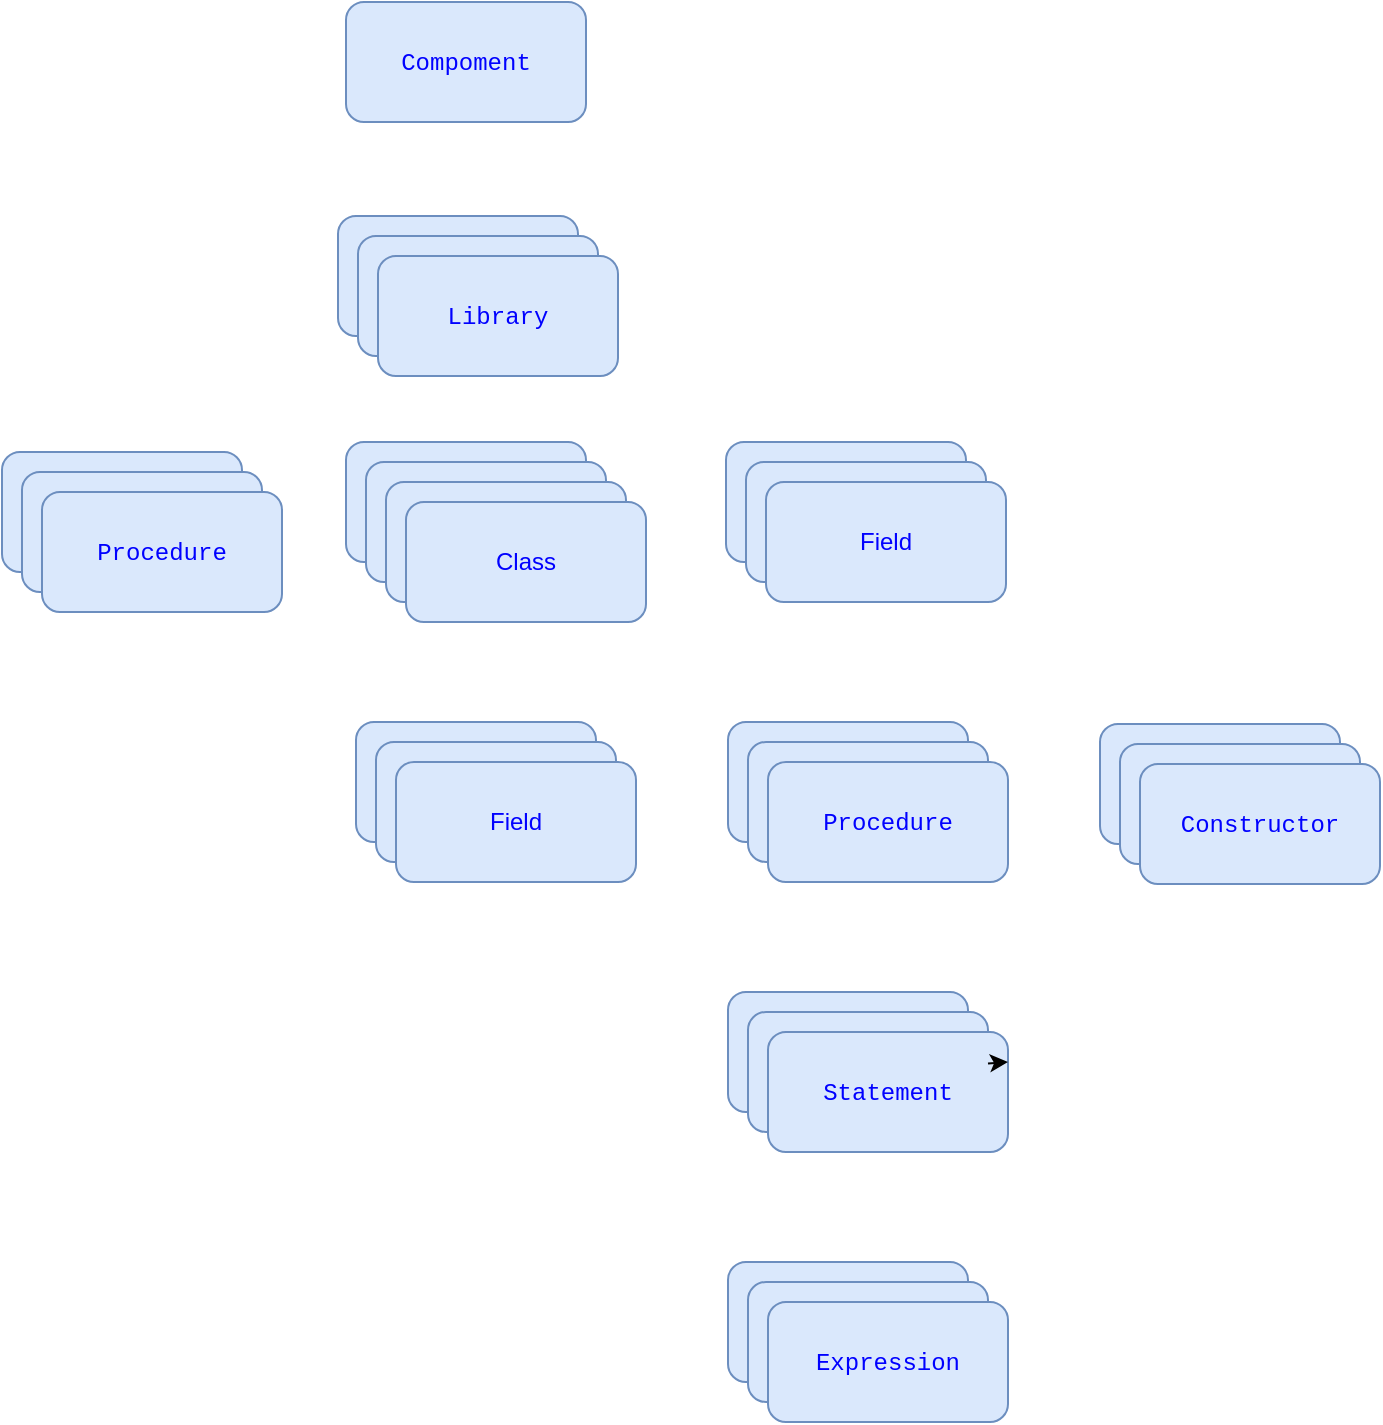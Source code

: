 <mxfile>
    <diagram id="S3u-OM8DW-YHULPLSOBf" name="第 1 页">
        <mxGraphModel dx="653" dy="444" grid="1" gridSize="10" guides="1" tooltips="1" connect="1" arrows="1" fold="1" page="1" pageScale="1" pageWidth="827" pageHeight="1169" math="0" shadow="0">
            <root>
                <mxCell id="0"/>
                <mxCell id="1" parent="0"/>
                <mxCell id="2" value="&lt;div style=&quot;font-family: Menlo, Monaco, &amp;quot;Courier New&amp;quot;, monospace; line-height: 18px;&quot;&gt;&lt;span style=&quot;&quot;&gt;Compoment&lt;/span&gt;&lt;/div&gt;" style="rounded=1;whiteSpace=wrap;html=1;fillColor=#dae8fc;strokeColor=#6c8ebf;fontColor=#0000FF;labelBackgroundColor=none;" vertex="1" parent="1">
                    <mxGeometry x="330" y="50" width="120" height="60" as="geometry"/>
                </mxCell>
                <mxCell id="60" value="&lt;div style=&quot;font-family: Menlo, Monaco, &amp;quot;Courier New&amp;quot;, monospace; line-height: 18px;&quot;&gt;Expression&lt;/div&gt;" style="rounded=1;whiteSpace=wrap;html=1;labelBackgroundColor=none;fillColor=#dae8fc;strokeColor=#6c8ebf;fontColor=#0000FF;movable=1;resizable=1;rotatable=1;deletable=1;editable=1;connectable=1;" vertex="1" parent="1">
                    <mxGeometry x="521" y="680" width="120" height="60" as="geometry"/>
                </mxCell>
                <mxCell id="61" value="&lt;div style=&quot;font-family: Menlo, Monaco, &amp;quot;Courier New&amp;quot;, monospace; line-height: 18px;&quot;&gt;Expression&lt;/div&gt;" style="rounded=1;whiteSpace=wrap;html=1;labelBackgroundColor=none;fillColor=#dae8fc;strokeColor=#6c8ebf;fontColor=#0000FF;movable=1;resizable=1;rotatable=1;deletable=1;editable=1;connectable=1;" vertex="1" parent="1">
                    <mxGeometry x="531" y="690" width="120" height="60" as="geometry"/>
                </mxCell>
                <mxCell id="62" value="&lt;div style=&quot;font-family: Menlo, Monaco, &amp;quot;Courier New&amp;quot;, monospace; line-height: 18px;&quot;&gt;Expression&lt;/div&gt;" style="rounded=1;whiteSpace=wrap;html=1;labelBackgroundColor=none;fillColor=#dae8fc;strokeColor=#6c8ebf;fontColor=#0000FF;movable=1;resizable=1;rotatable=1;deletable=1;editable=1;connectable=1;" vertex="1" parent="1">
                    <mxGeometry x="541" y="700" width="120" height="60" as="geometry"/>
                </mxCell>
                <mxCell id="73" value="" style="group" vertex="1" connectable="0" parent="1">
                    <mxGeometry x="326" y="157" width="140" height="80" as="geometry"/>
                </mxCell>
                <mxCell id="3" value="&lt;div style=&quot;font-family: Menlo, Monaco, &amp;quot;Courier New&amp;quot;, monospace; line-height: 18px;&quot;&gt;&lt;span style=&quot;&quot;&gt;Library&lt;/span&gt;&lt;/div&gt;" style="rounded=1;whiteSpace=wrap;html=1;fillColor=#dae8fc;strokeColor=#6c8ebf;fontColor=#0000FF;labelBackgroundColor=none;movable=1;resizable=1;rotatable=1;deletable=1;editable=1;connectable=1;" vertex="1" parent="73">
                    <mxGeometry width="120" height="60" as="geometry"/>
                </mxCell>
                <mxCell id="16" value="&lt;div style=&quot;font-family: Menlo, Monaco, &amp;quot;Courier New&amp;quot;, monospace; line-height: 18px;&quot;&gt;&lt;span style=&quot;&quot;&gt;Library&lt;/span&gt;&lt;/div&gt;" style="rounded=1;whiteSpace=wrap;html=1;fillColor=#dae8fc;strokeColor=#6c8ebf;fontColor=#0000FF;labelBackgroundColor=none;movable=1;resizable=1;rotatable=1;deletable=1;editable=1;connectable=1;" vertex="1" parent="73">
                    <mxGeometry x="10" y="10" width="120" height="60" as="geometry"/>
                </mxCell>
                <mxCell id="17" value="&lt;div style=&quot;font-family: Menlo, Monaco, &amp;quot;Courier New&amp;quot;, monospace; line-height: 18px;&quot;&gt;&lt;span style=&quot;&quot;&gt;Library&lt;/span&gt;&lt;/div&gt;" style="rounded=1;whiteSpace=wrap;html=1;fillColor=#dae8fc;strokeColor=#6c8ebf;fontColor=#0000FF;labelBackgroundColor=none;movable=1;resizable=1;rotatable=1;deletable=1;editable=1;connectable=1;" vertex="1" parent="73">
                    <mxGeometry x="20" y="20" width="120" height="60" as="geometry"/>
                </mxCell>
                <mxCell id="75" value="" style="group" vertex="1" connectable="0" parent="1">
                    <mxGeometry x="158" y="275" width="140" height="80" as="geometry"/>
                </mxCell>
                <mxCell id="25" value="&lt;div style=&quot;color: rgb(0, 0, 0); background-color: rgb(255, 255, 255); font-family: Menlo, Monaco, &amp;quot;Courier New&amp;quot;, monospace; line-height: 18px;&quot;&gt;&lt;span style=&quot;color: #267f99;&quot;&gt;Procedure&lt;/span&gt;&lt;/div&gt;" style="rounded=1;whiteSpace=wrap;html=1;labelBackgroundColor=none;fillColor=#dae8fc;strokeColor=#6c8ebf;fontColor=#0000FF;movable=1;resizable=1;rotatable=1;deletable=1;editable=1;connectable=1;container=0;" vertex="1" parent="75">
                    <mxGeometry width="120" height="60" as="geometry"/>
                </mxCell>
                <mxCell id="27" value="&lt;div style=&quot;color: rgb(0, 0, 0); background-color: rgb(255, 255, 255); font-family: Menlo, Monaco, &amp;quot;Courier New&amp;quot;, monospace; line-height: 18px;&quot;&gt;&lt;span style=&quot;color: #267f99;&quot;&gt;Procedure&lt;/span&gt;&lt;/div&gt;" style="rounded=1;whiteSpace=wrap;html=1;labelBackgroundColor=none;fillColor=#dae8fc;strokeColor=#6c8ebf;fontColor=#0000FF;movable=1;resizable=1;rotatable=1;deletable=1;editable=1;connectable=1;container=0;" vertex="1" parent="75">
                    <mxGeometry x="10" y="10" width="120" height="60" as="geometry"/>
                </mxCell>
                <mxCell id="28" value="&lt;div style=&quot;font-family: Menlo, Monaco, &amp;quot;Courier New&amp;quot;, monospace; line-height: 18px;&quot;&gt;Procedure&lt;/div&gt;" style="rounded=1;whiteSpace=wrap;html=1;labelBackgroundColor=none;fillColor=#dae8fc;strokeColor=#6c8ebf;fontColor=#0000FF;movable=1;resizable=1;rotatable=1;deletable=1;editable=1;connectable=1;container=0;" vertex="1" parent="75">
                    <mxGeometry x="20" y="20" width="120" height="60" as="geometry"/>
                </mxCell>
                <mxCell id="76" value="" style="group" vertex="1" connectable="0" parent="1">
                    <mxGeometry x="520" y="270" width="140" height="80" as="geometry"/>
                </mxCell>
                <mxCell id="33" value="" style="rounded=1;whiteSpace=wrap;html=1;labelBackgroundColor=none;fillColor=#dae8fc;strokeColor=#6c8ebf;" vertex="1" parent="76">
                    <mxGeometry width="120" height="60" as="geometry"/>
                </mxCell>
                <mxCell id="34" value="" style="rounded=1;whiteSpace=wrap;html=1;labelBackgroundColor=none;fillColor=#dae8fc;strokeColor=#6c8ebf;" vertex="1" parent="76">
                    <mxGeometry x="10" y="10" width="120" height="60" as="geometry"/>
                </mxCell>
                <mxCell id="35" value="Field" style="rounded=1;whiteSpace=wrap;html=1;labelBackgroundColor=none;fillColor=#dae8fc;strokeColor=#6c8ebf;fontColor=#0000FF;" vertex="1" parent="76">
                    <mxGeometry x="20" y="20" width="120" height="60" as="geometry"/>
                </mxCell>
                <mxCell id="77" value="" style="group;movable=1;resizable=1;rotatable=1;deletable=1;editable=1;connectable=1;" vertex="1" connectable="0" parent="1">
                    <mxGeometry x="330" y="270" width="150" height="90" as="geometry"/>
                </mxCell>
                <mxCell id="39" value="" style="rounded=1;whiteSpace=wrap;html=1;labelBackgroundColor=none;fillColor=#dae8fc;strokeColor=#6c8ebf;fontColor=#0000FF;movable=1;resizable=1;rotatable=1;deletable=1;editable=1;connectable=1;" vertex="1" parent="77">
                    <mxGeometry width="120" height="60" as="geometry"/>
                </mxCell>
                <mxCell id="40" value="" style="rounded=1;whiteSpace=wrap;html=1;labelBackgroundColor=none;fillColor=#dae8fc;strokeColor=#6c8ebf;fontColor=#0000FF;movable=1;resizable=1;rotatable=1;deletable=1;editable=1;connectable=1;" vertex="1" parent="77">
                    <mxGeometry x="10" y="10" width="120" height="60" as="geometry"/>
                </mxCell>
                <mxCell id="41" value="Class" style="rounded=1;whiteSpace=wrap;html=1;labelBackgroundColor=none;fillColor=#dae8fc;strokeColor=#6c8ebf;fontColor=#0000FF;movable=1;resizable=1;rotatable=1;deletable=1;editable=1;connectable=1;" vertex="1" parent="77">
                    <mxGeometry x="20" y="20" width="120" height="60" as="geometry"/>
                </mxCell>
                <mxCell id="42" value="Class" style="rounded=1;whiteSpace=wrap;html=1;labelBackgroundColor=none;fillColor=#dae8fc;strokeColor=#6c8ebf;fontColor=#0000FF;movable=1;resizable=1;rotatable=1;deletable=1;editable=1;connectable=1;" vertex="1" parent="77">
                    <mxGeometry x="30" y="30" width="120" height="60" as="geometry"/>
                </mxCell>
                <mxCell id="79" value="" style="group" vertex="1" connectable="0" parent="1">
                    <mxGeometry x="335" y="410" width="140" height="80" as="geometry"/>
                </mxCell>
                <mxCell id="43" value="Field" style="rounded=1;whiteSpace=wrap;html=1;labelBackgroundColor=none;fillColor=#dae8fc;strokeColor=#6c8ebf;fontColor=#0000FF;" vertex="1" parent="79">
                    <mxGeometry width="120" height="60" as="geometry"/>
                </mxCell>
                <mxCell id="44" value="Field" style="rounded=1;whiteSpace=wrap;html=1;labelBackgroundColor=none;fillColor=#dae8fc;strokeColor=#6c8ebf;fontColor=#0000FF;" vertex="1" parent="79">
                    <mxGeometry x="10" y="10" width="120" height="60" as="geometry"/>
                </mxCell>
                <mxCell id="45" value="Field" style="rounded=1;whiteSpace=wrap;html=1;labelBackgroundColor=none;fillColor=#dae8fc;strokeColor=#6c8ebf;fontColor=#0000FF;" vertex="1" parent="79">
                    <mxGeometry x="20" y="20" width="120" height="60" as="geometry"/>
                </mxCell>
                <mxCell id="80" value="" style="group" vertex="1" connectable="0" parent="1">
                    <mxGeometry x="521" y="410" width="140" height="80" as="geometry"/>
                </mxCell>
                <mxCell id="50" value="&lt;div style=&quot;font-family: Menlo, Monaco, &amp;quot;Courier New&amp;quot;, monospace; line-height: 18px;&quot;&gt;Procedure&lt;/div&gt;" style="rounded=1;whiteSpace=wrap;html=1;labelBackgroundColor=none;fillColor=#dae8fc;strokeColor=#6c8ebf;fontColor=#0000FF;movable=1;resizable=1;rotatable=1;deletable=1;editable=1;connectable=1;" vertex="1" parent="80">
                    <mxGeometry width="120" height="60" as="geometry"/>
                </mxCell>
                <mxCell id="51" value="&lt;div style=&quot;font-family: Menlo, Monaco, &amp;quot;Courier New&amp;quot;, monospace; line-height: 18px;&quot;&gt;Procedure&lt;/div&gt;" style="rounded=1;whiteSpace=wrap;html=1;labelBackgroundColor=none;fillColor=#dae8fc;strokeColor=#6c8ebf;fontColor=#0000FF;movable=1;resizable=1;rotatable=1;deletable=1;editable=1;connectable=1;" vertex="1" parent="80">
                    <mxGeometry x="10" y="10" width="120" height="60" as="geometry"/>
                </mxCell>
                <mxCell id="52" value="&lt;div style=&quot;font-family: Menlo, Monaco, &amp;quot;Courier New&amp;quot;, monospace; line-height: 18px;&quot;&gt;Procedure&lt;/div&gt;" style="rounded=1;whiteSpace=wrap;html=1;labelBackgroundColor=none;fillColor=#dae8fc;strokeColor=#6c8ebf;fontColor=#0000FF;movable=1;resizable=1;rotatable=1;deletable=1;editable=1;connectable=1;" vertex="1" parent="80">
                    <mxGeometry x="20" y="20" width="120" height="60" as="geometry"/>
                </mxCell>
                <mxCell id="81" value="" style="group" vertex="1" connectable="0" parent="1">
                    <mxGeometry x="707" y="411" width="140" height="80" as="geometry"/>
                </mxCell>
                <mxCell id="46" value="&lt;div style=&quot;font-family: Menlo, Monaco, &amp;quot;Courier New&amp;quot;, monospace; line-height: 18px;&quot;&gt;&lt;span style=&quot;&quot;&gt;Constructor&lt;/span&gt;&lt;/div&gt;" style="rounded=1;whiteSpace=wrap;html=1;labelBackgroundColor=none;fillColor=#dae8fc;strokeColor=#6c8ebf;fontColor=#0000FF;" vertex="1" parent="81">
                    <mxGeometry width="120" height="60" as="geometry"/>
                </mxCell>
                <mxCell id="53" value="&lt;div style=&quot;font-family: Menlo, Monaco, &amp;quot;Courier New&amp;quot;, monospace; line-height: 18px;&quot;&gt;&lt;span style=&quot;&quot;&gt;Constructor&lt;/span&gt;&lt;/div&gt;" style="rounded=1;whiteSpace=wrap;html=1;labelBackgroundColor=none;fillColor=#dae8fc;strokeColor=#6c8ebf;fontColor=#0000FF;" vertex="1" parent="81">
                    <mxGeometry x="10" y="10" width="120" height="60" as="geometry"/>
                </mxCell>
                <mxCell id="54" value="&lt;div style=&quot;font-family: Menlo, Monaco, &amp;quot;Courier New&amp;quot;, monospace; line-height: 18px;&quot;&gt;&lt;span style=&quot;&quot;&gt;Constructor&lt;/span&gt;&lt;/div&gt;" style="rounded=1;whiteSpace=wrap;html=1;labelBackgroundColor=none;fillColor=#dae8fc;strokeColor=#6c8ebf;fontColor=#0000FF;" vertex="1" parent="81">
                    <mxGeometry x="20" y="20" width="120" height="60" as="geometry"/>
                </mxCell>
                <mxCell id="82" value="" style="group" vertex="1" connectable="0" parent="1">
                    <mxGeometry x="521" y="545" width="140" height="80" as="geometry"/>
                </mxCell>
                <mxCell id="55" value="&lt;div style=&quot;font-family: Menlo, Monaco, &amp;quot;Courier New&amp;quot;, monospace; line-height: 18px;&quot;&gt;Statement&lt;/div&gt;" style="rounded=1;whiteSpace=wrap;html=1;labelBackgroundColor=none;fillColor=#dae8fc;strokeColor=#6c8ebf;fontColor=#0000FF;movable=1;resizable=1;rotatable=1;deletable=1;editable=1;connectable=1;" vertex="1" parent="82">
                    <mxGeometry width="120" height="60" as="geometry"/>
                </mxCell>
                <mxCell id="56" value="&lt;div style=&quot;font-family: Menlo, Monaco, &amp;quot;Courier New&amp;quot;, monospace; line-height: 18px;&quot;&gt;Statement&lt;/div&gt;" style="rounded=1;whiteSpace=wrap;html=1;labelBackgroundColor=none;fillColor=#dae8fc;strokeColor=#6c8ebf;fontColor=#0000FF;movable=1;resizable=1;rotatable=1;deletable=1;editable=1;connectable=1;" vertex="1" parent="82">
                    <mxGeometry x="10" y="10" width="120" height="60" as="geometry"/>
                </mxCell>
                <mxCell id="57" value="&lt;div style=&quot;font-family: Menlo, Monaco, &amp;quot;Courier New&amp;quot;, monospace; line-height: 18px;&quot;&gt;Statement&lt;/div&gt;" style="rounded=1;whiteSpace=wrap;html=1;labelBackgroundColor=none;fillColor=#dae8fc;strokeColor=#6c8ebf;fontColor=#0000FF;movable=1;resizable=1;rotatable=1;deletable=1;editable=1;connectable=1;" vertex="1" parent="82">
                    <mxGeometry x="20" y="20" width="120" height="60" as="geometry"/>
                </mxCell>
                <mxCell id="58" style="edgeStyle=none;html=1;entryX=1;entryY=0.25;entryDx=0;entryDy=0;fontColor=#0000FF;" edge="1" parent="82" source="56" target="57">
                    <mxGeometry relative="1" as="geometry"/>
                </mxCell>
            </root>
        </mxGraphModel>
    </diagram>
    <diagram id="jO2dMn3DWjY-6GfMLIXi" name="第 2 页">
        <mxGraphModel dx="653" dy="444" grid="0" gridSize="10" guides="0" tooltips="1" connect="1" arrows="1" fold="1" page="1" pageScale="1" pageWidth="827" pageHeight="1169" math="0" shadow="0">
            <root>
                <mxCell id="0"/>
                <mxCell id="1" parent="0"/>
                <mxCell id="j2aOFncPkLITPMFa66HH-1" value="Compoment" style="ellipse" vertex="1" parent="1">
                    <mxGeometry x="100" y="321" width="80" height="30" as="geometry"/>
                </mxCell>
                <mxCell id="j2aOFncPkLITPMFa66HH-2" value="LIbrary" style="rounded=1;" vertex="1" parent="1">
                    <mxGeometry x="230" y="321" width="80" height="30" as="geometry"/>
                </mxCell>
                <mxCell id="j2aOFncPkLITPMFa66HH-3" value="" style="edgeStyle=elbowEdgeStyle;elbow=horizontal;" edge="1" source="j2aOFncPkLITPMFa66HH-1" target="j2aOFncPkLITPMFa66HH-2" parent="1">
                    <mxGeometry relative="1" as="geometry"/>
                </mxCell>
                <mxCell id="j2aOFncPkLITPMFa66HH-4" value="Field" style="rounded=1;" vertex="1" parent="1">
                    <mxGeometry x="360" y="195" width="80" height="30" as="geometry"/>
                </mxCell>
                <mxCell id="j2aOFncPkLITPMFa66HH-5" value="" style="edgeStyle=elbowEdgeStyle;elbow=horizontal;" edge="1" source="j2aOFncPkLITPMFa66HH-2" target="j2aOFncPkLITPMFa66HH-4" parent="1">
                    <mxGeometry relative="1" as="geometry"/>
                </mxCell>
                <mxCell id="j2aOFncPkLITPMFa66HH-6" value="Class" style="rounded=1;" vertex="1" parent="1">
                    <mxGeometry x="360" y="321" width="80" height="30" as="geometry"/>
                </mxCell>
                <mxCell id="j2aOFncPkLITPMFa66HH-7" value="" style="edgeStyle=elbowEdgeStyle;elbow=horizontal;" edge="1" source="j2aOFncPkLITPMFa66HH-2" target="j2aOFncPkLITPMFa66HH-6" parent="1">
                    <mxGeometry relative="1" as="geometry"/>
                </mxCell>
                <mxCell id="j2aOFncPkLITPMFa66HH-8" value="Procedure" style="rounded=1;" vertex="1" parent="1">
                    <mxGeometry x="360" y="447" width="80" height="30" as="geometry"/>
                </mxCell>
                <mxCell id="j2aOFncPkLITPMFa66HH-9" value="" style="edgeStyle=elbowEdgeStyle;elbow=horizontal;" edge="1" source="j2aOFncPkLITPMFa66HH-2" target="j2aOFncPkLITPMFa66HH-8" parent="1">
                    <mxGeometry relative="1" as="geometry"/>
                </mxCell>
                <mxCell id="j2aOFncPkLITPMFa66HH-10" value="Field" style="rounded=1;" vertex="1" parent="1">
                    <mxGeometry x="490" y="251" width="80" height="30" as="geometry"/>
                </mxCell>
                <mxCell id="j2aOFncPkLITPMFa66HH-11" value="" style="edgeStyle=elbowEdgeStyle;elbow=horizontal;" edge="1" source="j2aOFncPkLITPMFa66HH-6" target="j2aOFncPkLITPMFa66HH-10" parent="1">
                    <mxGeometry relative="1" as="geometry"/>
                </mxCell>
                <mxCell id="j2aOFncPkLITPMFa66HH-12" value="Constructor" style="rounded=1;" vertex="1" parent="1">
                    <mxGeometry x="490" y="321" width="80" height="30" as="geometry"/>
                </mxCell>
                <mxCell id="j2aOFncPkLITPMFa66HH-13" value="" style="edgeStyle=elbowEdgeStyle;elbow=horizontal;" edge="1" source="j2aOFncPkLITPMFa66HH-6" target="j2aOFncPkLITPMFa66HH-12" parent="1">
                    <mxGeometry relative="1" as="geometry"/>
                </mxCell>
                <mxCell id="j2aOFncPkLITPMFa66HH-14" value="Procedure" style="rounded=1;" vertex="1" parent="1">
                    <mxGeometry x="490" y="391" width="80" height="30" as="geometry"/>
                </mxCell>
                <mxCell id="j2aOFncPkLITPMFa66HH-15" value="" style="edgeStyle=elbowEdgeStyle;elbow=horizontal;" edge="1" source="j2aOFncPkLITPMFa66HH-6" target="j2aOFncPkLITPMFa66HH-14" parent="1">
                    <mxGeometry relative="1" as="geometry"/>
                </mxCell>
                <mxCell id="j2aOFncPkLITPMFa66HH-16" value="Field" style="rounded=1;" vertex="1" parent="1">
                    <mxGeometry x="370" y="205" width="80" height="30" as="geometry"/>
                </mxCell>
                <mxCell id="j2aOFncPkLITPMFa66HH-17" value="Field" style="rounded=1;" vertex="1" parent="1">
                    <mxGeometry x="380" y="215" width="80" height="30" as="geometry"/>
                </mxCell>
                <mxCell id="j2aOFncPkLITPMFa66HH-18" value="LIbrary" style="rounded=1;" vertex="1" parent="1">
                    <mxGeometry x="240" y="331" width="80" height="30" as="geometry"/>
                </mxCell>
                <mxCell id="j2aOFncPkLITPMFa66HH-19" value="LIbrary" style="rounded=1;" vertex="1" parent="1">
                    <mxGeometry x="250" y="341" width="80" height="30" as="geometry"/>
                </mxCell>
                <mxCell id="j2aOFncPkLITPMFa66HH-20" value="Class" style="rounded=1;" vertex="1" parent="1">
                    <mxGeometry x="370" y="331" width="80" height="30" as="geometry"/>
                </mxCell>
                <mxCell id="j2aOFncPkLITPMFa66HH-21" value="Class" style="rounded=1;" vertex="1" parent="1">
                    <mxGeometry x="380" y="341" width="80" height="30" as="geometry"/>
                </mxCell>
                <mxCell id="j2aOFncPkLITPMFa66HH-22" value="Procedure" style="rounded=1;" vertex="1" parent="1">
                    <mxGeometry x="370" y="457" width="80" height="30" as="geometry"/>
                </mxCell>
                <mxCell id="j2aOFncPkLITPMFa66HH-23" value="Procedure" style="rounded=1;" vertex="1" parent="1">
                    <mxGeometry x="380" y="467" width="80" height="30" as="geometry"/>
                </mxCell>
                <mxCell id="j2aOFncPkLITPMFa66HH-24" value="Field" style="rounded=1;" vertex="1" parent="1">
                    <mxGeometry x="500" y="261" width="80" height="30" as="geometry"/>
                </mxCell>
                <mxCell id="j2aOFncPkLITPMFa66HH-25" value="Field" style="rounded=1;" vertex="1" parent="1">
                    <mxGeometry x="510" y="271" width="80" height="30" as="geometry"/>
                </mxCell>
                <mxCell id="j2aOFncPkLITPMFa66HH-26" value="Constructor" style="rounded=1;" vertex="1" parent="1">
                    <mxGeometry x="500" y="331" width="80" height="30" as="geometry"/>
                </mxCell>
                <mxCell id="j2aOFncPkLITPMFa66HH-27" value="Constructor" style="rounded=1;" vertex="1" parent="1">
                    <mxGeometry x="510" y="341" width="80" height="30" as="geometry"/>
                </mxCell>
                <mxCell id="j2aOFncPkLITPMFa66HH-28" value="Procedure" style="rounded=1;" vertex="1" parent="1">
                    <mxGeometry x="500" y="401" width="80" height="30" as="geometry"/>
                </mxCell>
                <mxCell id="j2aOFncPkLITPMFa66HH-29" value="Procedure" style="rounded=1;" vertex="1" parent="1">
                    <mxGeometry x="510" y="411" width="80" height="30" as="geometry"/>
                </mxCell>
            </root>
        </mxGraphModel>
    </diagram>
    <diagram id="poyl5tbWWGR0qUlk_YM3" name="第 3 页">
        <mxGraphModel dx="639" dy="430" grid="1" gridSize="10" guides="1" tooltips="1" connect="1" arrows="1" fold="1" page="1" pageScale="1" pageWidth="827" pageHeight="1169" math="0" shadow="0">
            <root>
                <mxCell id="0"/>
                <mxCell id="1" parent="0"/>
                <mxCell id="4k2S70uj_1QP5IkEwfdC-1" value="Procedure" style="ellipse" vertex="1" parent="1">
                    <mxGeometry x="300" y="60" width="80" height="30" as="geometry"/>
                </mxCell>
                <mxCell id="4k2S70uj_1QP5IkEwfdC-2" value="FunctionNode" style="rounded=1;" vertex="1" parent="1">
                    <mxGeometry x="300" y="140" width="80" height="30" as="geometry"/>
                </mxCell>
                <mxCell id="4k2S70uj_1QP5IkEwfdC-3" value="" style="edgeStyle=elbowEdgeStyle;elbow=vertical;" edge="1" source="4k2S70uj_1QP5IkEwfdC-1" target="4k2S70uj_1QP5IkEwfdC-2" parent="1">
                    <mxGeometry relative="1" as="geometry"/>
                </mxCell>
                <mxCell id="4k2S70uj_1QP5IkEwfdC-4" value="Argments" style="rounded=1;" vertex="1" parent="1">
                    <mxGeometry x="240" y="220" width="80" height="30" as="geometry"/>
                </mxCell>
                <mxCell id="4k2S70uj_1QP5IkEwfdC-5" value="" style="edgeStyle=elbowEdgeStyle;elbow=vertical;" edge="1" source="4k2S70uj_1QP5IkEwfdC-2" target="4k2S70uj_1QP5IkEwfdC-4" parent="1">
                    <mxGeometry relative="1" as="geometry"/>
                </mxCell>
                <mxCell id="4k2S70uj_1QP5IkEwfdC-6" value="Block" style="rounded=1;" vertex="1" parent="1">
                    <mxGeometry x="360" y="220" width="80" height="30" as="geometry"/>
                </mxCell>
                <mxCell id="4k2S70uj_1QP5IkEwfdC-7" value="" style="edgeStyle=elbowEdgeStyle;elbow=vertical;" edge="1" source="4k2S70uj_1QP5IkEwfdC-2" target="4k2S70uj_1QP5IkEwfdC-6" parent="1">
                    <mxGeometry relative="1" as="geometry"/>
                </mxCell>
                <mxCell id="4k2S70uj_1QP5IkEwfdC-8" value="Statement" style="rounded=1;" vertex="1" parent="1">
                    <mxGeometry x="360" y="300" width="80" height="30" as="geometry"/>
                </mxCell>
                <mxCell id="4k2S70uj_1QP5IkEwfdC-9" value="" style="edgeStyle=elbowEdgeStyle;elbow=vertical;" edge="1" source="4k2S70uj_1QP5IkEwfdC-6" target="4k2S70uj_1QP5IkEwfdC-8" parent="1">
                    <mxGeometry relative="1" as="geometry"/>
                </mxCell>
                <mxCell id="4k2S70uj_1QP5IkEwfdC-10" value="Expression" style="rounded=1;" vertex="1" parent="1">
                    <mxGeometry x="360" y="380" width="80" height="30" as="geometry"/>
                </mxCell>
                <mxCell id="4k2S70uj_1QP5IkEwfdC-11" value="" style="edgeStyle=elbowEdgeStyle;elbow=vertical;" edge="1" source="4k2S70uj_1QP5IkEwfdC-8" target="4k2S70uj_1QP5IkEwfdC-10" parent="1">
                    <mxGeometry relative="1" as="geometry"/>
                </mxCell>
                <mxCell id="4k2S70uj_1QP5IkEwfdC-12" value="Statement" style="rounded=1;" vertex="1" parent="1">
                    <mxGeometry x="370" y="310" width="80" height="30" as="geometry"/>
                </mxCell>
                <mxCell id="4k2S70uj_1QP5IkEwfdC-13" value="Statement" style="rounded=1;" vertex="1" parent="1">
                    <mxGeometry x="380" y="320" width="80" height="30" as="geometry"/>
                </mxCell>
                <mxCell id="4k2S70uj_1QP5IkEwfdC-14" value="Expression" style="rounded=1;" vertex="1" parent="1">
                    <mxGeometry x="370" y="390" width="80" height="30" as="geometry"/>
                </mxCell>
                <mxCell id="4k2S70uj_1QP5IkEwfdC-15" value="Expression" style="rounded=1;" vertex="1" parent="1">
                    <mxGeometry x="380" y="400" width="80" height="30" as="geometry"/>
                </mxCell>
            </root>
        </mxGraphModel>
    </diagram>
</mxfile>